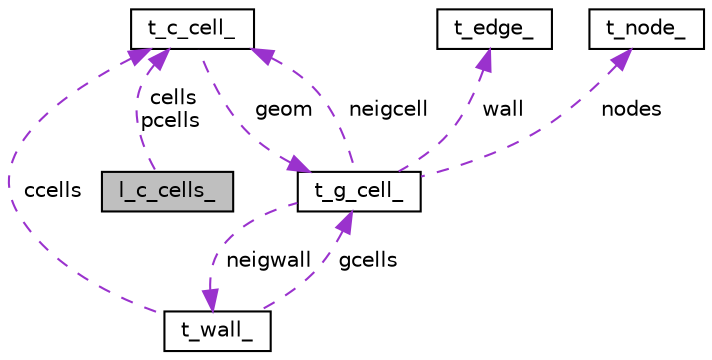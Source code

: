 digraph "l_c_cells_"
{
 // LATEX_PDF_SIZE
  edge [fontname="Helvetica",fontsize="10",labelfontname="Helvetica",labelfontsize="10"];
  node [fontname="Helvetica",fontsize="10",shape=record];
  Node1 [label="l_c_cells_",height=0.2,width=0.4,color="black", fillcolor="grey75", style="filled", fontcolor="black",tooltip="List of calculus cells t_c_cell_."];
  Node2 -> Node1 [dir="back",color="darkorchid3",fontsize="10",style="dashed",label=" cells\npcells" ,fontname="Helvetica"];
  Node2 [label="t_c_cell_",height=0.2,width=0.4,color="black", fillcolor="white", style="filled",URL="$structt__c__cell__.html",tooltip="Calculus cells: flow variables in cells."];
  Node3 -> Node2 [dir="back",color="darkorchid3",fontsize="10",style="dashed",label=" geom" ,fontname="Helvetica"];
  Node3 [label="t_g_cell_",height=0.2,width=0.4,color="black", fillcolor="white", style="filled",URL="$structt__g__cell__.html",tooltip="Geometry cells: mesh characteristics in cells."];
  Node2 -> Node3 [dir="back",color="darkorchid3",fontsize="10",style="dashed",label=" neigcell" ,fontname="Helvetica"];
  Node4 -> Node3 [dir="back",color="darkorchid3",fontsize="10",style="dashed",label=" wall" ,fontname="Helvetica"];
  Node4 [label="t_edge_",height=0.2,width=0.4,color="black", fillcolor="white", style="filled",URL="$structt__edge__.html",tooltip="Geometrical edges for mesh topology construction."];
  Node5 -> Node3 [dir="back",color="darkorchid3",fontsize="10",style="dashed",label=" neigwall" ,fontname="Helvetica"];
  Node5 [label="t_wall_",height=0.2,width=0.4,color="black", fillcolor="white", style="filled",URL="$structt__wall__.html",tooltip="Wall characteristics for computation."];
  Node2 -> Node5 [dir="back",color="darkorchid3",fontsize="10",style="dashed",label=" ccells" ,fontname="Helvetica"];
  Node3 -> Node5 [dir="back",color="darkorchid3",fontsize="10",style="dashed",label=" gcells" ,fontname="Helvetica"];
  Node6 -> Node3 [dir="back",color="darkorchid3",fontsize="10",style="dashed",label=" nodes" ,fontname="Helvetica"];
  Node6 [label="t_node_",height=0.2,width=0.4,color="black", fillcolor="white", style="filled",URL="$structt__node__.html",tooltip="Geometry mesh node."];
}
